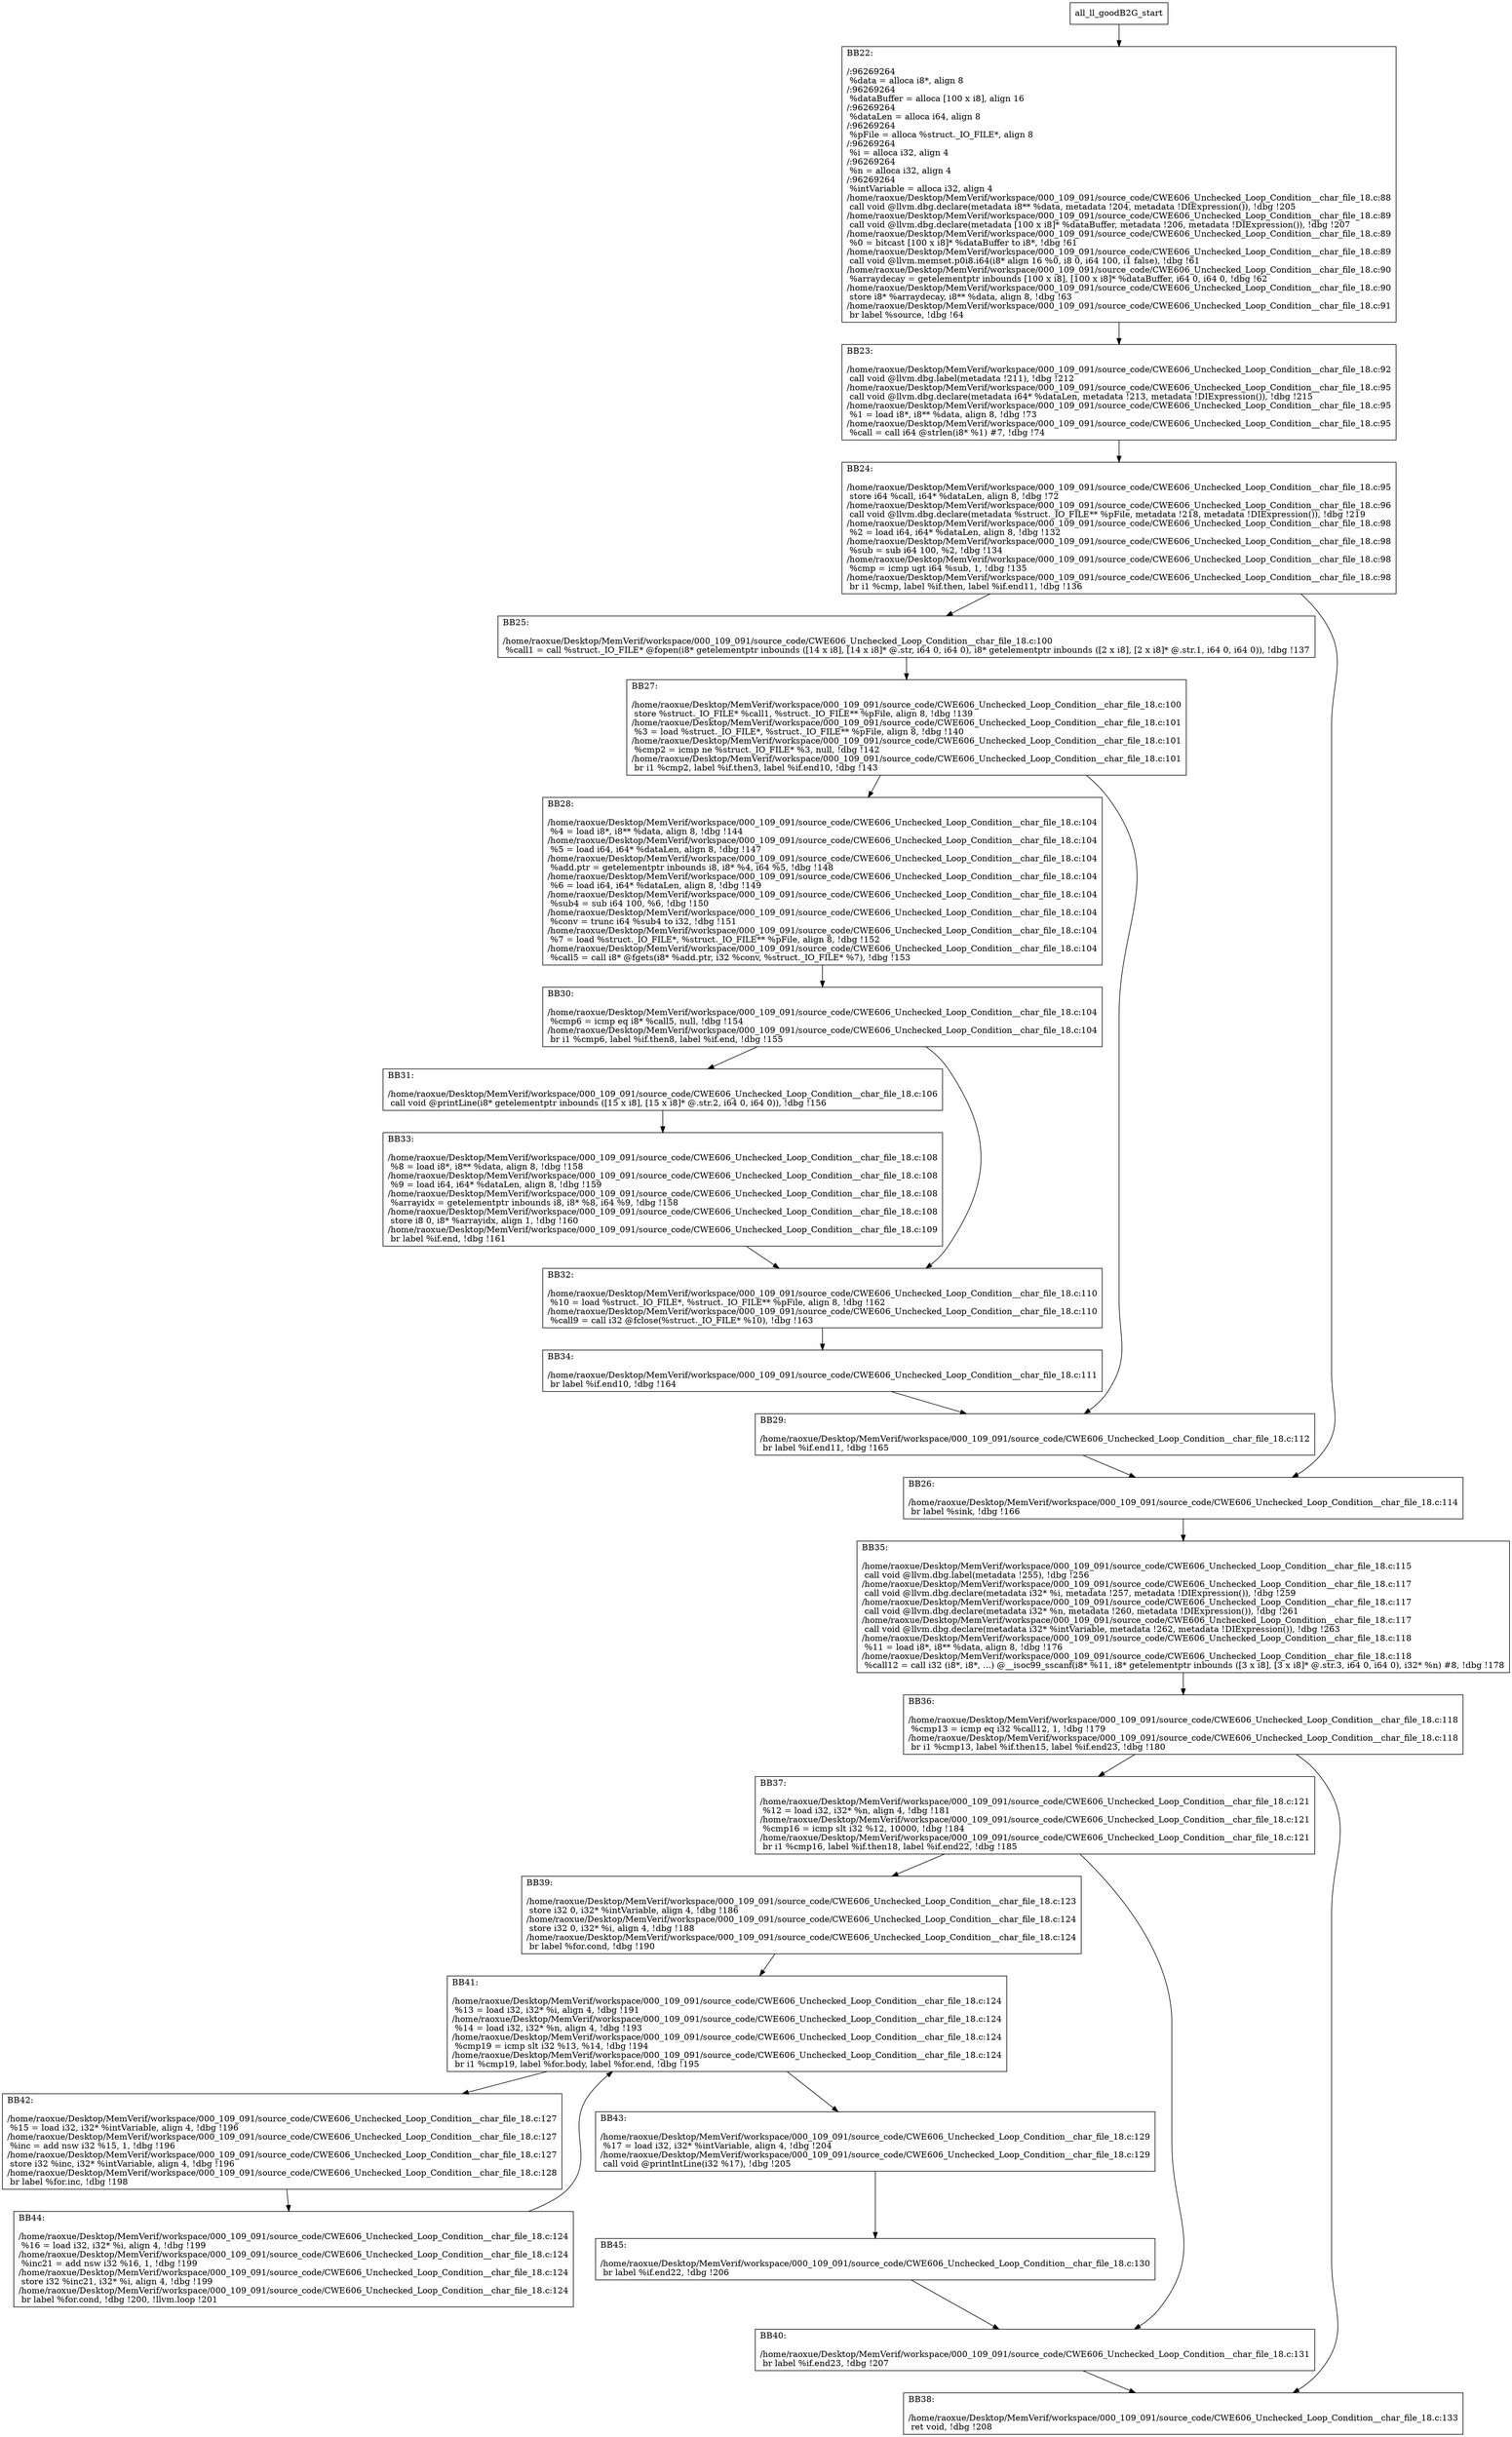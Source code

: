 digraph "CFG for'all_ll_goodB2G' function" {
	BBall_ll_goodB2G_start[shape=record,label="{all_ll_goodB2G_start}"];
	BBall_ll_goodB2G_start-> all_ll_goodB2GBB22;
	all_ll_goodB2GBB22 [shape=record, label="{BB22:\l\l/:96269264\l
  %data = alloca i8*, align 8\l
/:96269264\l
  %dataBuffer = alloca [100 x i8], align 16\l
/:96269264\l
  %dataLen = alloca i64, align 8\l
/:96269264\l
  %pFile = alloca %struct._IO_FILE*, align 8\l
/:96269264\l
  %i = alloca i32, align 4\l
/:96269264\l
  %n = alloca i32, align 4\l
/:96269264\l
  %intVariable = alloca i32, align 4\l
/home/raoxue/Desktop/MemVerif/workspace/000_109_091/source_code/CWE606_Unchecked_Loop_Condition__char_file_18.c:88\l
  call void @llvm.dbg.declare(metadata i8** %data, metadata !204, metadata !DIExpression()), !dbg !205\l
/home/raoxue/Desktop/MemVerif/workspace/000_109_091/source_code/CWE606_Unchecked_Loop_Condition__char_file_18.c:89\l
  call void @llvm.dbg.declare(metadata [100 x i8]* %dataBuffer, metadata !206, metadata !DIExpression()), !dbg !207\l
/home/raoxue/Desktop/MemVerif/workspace/000_109_091/source_code/CWE606_Unchecked_Loop_Condition__char_file_18.c:89\l
  %0 = bitcast [100 x i8]* %dataBuffer to i8*, !dbg !61\l
/home/raoxue/Desktop/MemVerif/workspace/000_109_091/source_code/CWE606_Unchecked_Loop_Condition__char_file_18.c:89\l
  call void @llvm.memset.p0i8.i64(i8* align 16 %0, i8 0, i64 100, i1 false), !dbg !61\l
/home/raoxue/Desktop/MemVerif/workspace/000_109_091/source_code/CWE606_Unchecked_Loop_Condition__char_file_18.c:90\l
  %arraydecay = getelementptr inbounds [100 x i8], [100 x i8]* %dataBuffer, i64 0, i64 0, !dbg !62\l
/home/raoxue/Desktop/MemVerif/workspace/000_109_091/source_code/CWE606_Unchecked_Loop_Condition__char_file_18.c:90\l
  store i8* %arraydecay, i8** %data, align 8, !dbg !63\l
/home/raoxue/Desktop/MemVerif/workspace/000_109_091/source_code/CWE606_Unchecked_Loop_Condition__char_file_18.c:91\l
  br label %source, !dbg !64\l
}"];
	all_ll_goodB2GBB22-> all_ll_goodB2GBB23;
	all_ll_goodB2GBB23 [shape=record, label="{BB23:\l\l/home/raoxue/Desktop/MemVerif/workspace/000_109_091/source_code/CWE606_Unchecked_Loop_Condition__char_file_18.c:92\l
  call void @llvm.dbg.label(metadata !211), !dbg !212\l
/home/raoxue/Desktop/MemVerif/workspace/000_109_091/source_code/CWE606_Unchecked_Loop_Condition__char_file_18.c:95\l
  call void @llvm.dbg.declare(metadata i64* %dataLen, metadata !213, metadata !DIExpression()), !dbg !215\l
/home/raoxue/Desktop/MemVerif/workspace/000_109_091/source_code/CWE606_Unchecked_Loop_Condition__char_file_18.c:95\l
  %1 = load i8*, i8** %data, align 8, !dbg !73\l
/home/raoxue/Desktop/MemVerif/workspace/000_109_091/source_code/CWE606_Unchecked_Loop_Condition__char_file_18.c:95\l
  %call = call i64 @strlen(i8* %1) #7, !dbg !74\l
}"];
	all_ll_goodB2GBB23-> all_ll_goodB2GBB24;
	all_ll_goodB2GBB24 [shape=record, label="{BB24:\l\l/home/raoxue/Desktop/MemVerif/workspace/000_109_091/source_code/CWE606_Unchecked_Loop_Condition__char_file_18.c:95\l
  store i64 %call, i64* %dataLen, align 8, !dbg !72\l
/home/raoxue/Desktop/MemVerif/workspace/000_109_091/source_code/CWE606_Unchecked_Loop_Condition__char_file_18.c:96\l
  call void @llvm.dbg.declare(metadata %struct._IO_FILE** %pFile, metadata !218, metadata !DIExpression()), !dbg !219\l
/home/raoxue/Desktop/MemVerif/workspace/000_109_091/source_code/CWE606_Unchecked_Loop_Condition__char_file_18.c:98\l
  %2 = load i64, i64* %dataLen, align 8, !dbg !132\l
/home/raoxue/Desktop/MemVerif/workspace/000_109_091/source_code/CWE606_Unchecked_Loop_Condition__char_file_18.c:98\l
  %sub = sub i64 100, %2, !dbg !134\l
/home/raoxue/Desktop/MemVerif/workspace/000_109_091/source_code/CWE606_Unchecked_Loop_Condition__char_file_18.c:98\l
  %cmp = icmp ugt i64 %sub, 1, !dbg !135\l
/home/raoxue/Desktop/MemVerif/workspace/000_109_091/source_code/CWE606_Unchecked_Loop_Condition__char_file_18.c:98\l
  br i1 %cmp, label %if.then, label %if.end11, !dbg !136\l
}"];
	all_ll_goodB2GBB24-> all_ll_goodB2GBB25;
	all_ll_goodB2GBB24-> all_ll_goodB2GBB26;
	all_ll_goodB2GBB25 [shape=record, label="{BB25:\l\l/home/raoxue/Desktop/MemVerif/workspace/000_109_091/source_code/CWE606_Unchecked_Loop_Condition__char_file_18.c:100\l
  %call1 = call %struct._IO_FILE* @fopen(i8* getelementptr inbounds ([14 x i8], [14 x i8]* @.str, i64 0, i64 0), i8* getelementptr inbounds ([2 x i8], [2 x i8]* @.str.1, i64 0, i64 0)), !dbg !137\l
}"];
	all_ll_goodB2GBB25-> all_ll_goodB2GBB27;
	all_ll_goodB2GBB27 [shape=record, label="{BB27:\l\l/home/raoxue/Desktop/MemVerif/workspace/000_109_091/source_code/CWE606_Unchecked_Loop_Condition__char_file_18.c:100\l
  store %struct._IO_FILE* %call1, %struct._IO_FILE** %pFile, align 8, !dbg !139\l
/home/raoxue/Desktop/MemVerif/workspace/000_109_091/source_code/CWE606_Unchecked_Loop_Condition__char_file_18.c:101\l
  %3 = load %struct._IO_FILE*, %struct._IO_FILE** %pFile, align 8, !dbg !140\l
/home/raoxue/Desktop/MemVerif/workspace/000_109_091/source_code/CWE606_Unchecked_Loop_Condition__char_file_18.c:101\l
  %cmp2 = icmp ne %struct._IO_FILE* %3, null, !dbg !142\l
/home/raoxue/Desktop/MemVerif/workspace/000_109_091/source_code/CWE606_Unchecked_Loop_Condition__char_file_18.c:101\l
  br i1 %cmp2, label %if.then3, label %if.end10, !dbg !143\l
}"];
	all_ll_goodB2GBB27-> all_ll_goodB2GBB28;
	all_ll_goodB2GBB27-> all_ll_goodB2GBB29;
	all_ll_goodB2GBB28 [shape=record, label="{BB28:\l\l/home/raoxue/Desktop/MemVerif/workspace/000_109_091/source_code/CWE606_Unchecked_Loop_Condition__char_file_18.c:104\l
  %4 = load i8*, i8** %data, align 8, !dbg !144\l
/home/raoxue/Desktop/MemVerif/workspace/000_109_091/source_code/CWE606_Unchecked_Loop_Condition__char_file_18.c:104\l
  %5 = load i64, i64* %dataLen, align 8, !dbg !147\l
/home/raoxue/Desktop/MemVerif/workspace/000_109_091/source_code/CWE606_Unchecked_Loop_Condition__char_file_18.c:104\l
  %add.ptr = getelementptr inbounds i8, i8* %4, i64 %5, !dbg !148\l
/home/raoxue/Desktop/MemVerif/workspace/000_109_091/source_code/CWE606_Unchecked_Loop_Condition__char_file_18.c:104\l
  %6 = load i64, i64* %dataLen, align 8, !dbg !149\l
/home/raoxue/Desktop/MemVerif/workspace/000_109_091/source_code/CWE606_Unchecked_Loop_Condition__char_file_18.c:104\l
  %sub4 = sub i64 100, %6, !dbg !150\l
/home/raoxue/Desktop/MemVerif/workspace/000_109_091/source_code/CWE606_Unchecked_Loop_Condition__char_file_18.c:104\l
  %conv = trunc i64 %sub4 to i32, !dbg !151\l
/home/raoxue/Desktop/MemVerif/workspace/000_109_091/source_code/CWE606_Unchecked_Loop_Condition__char_file_18.c:104\l
  %7 = load %struct._IO_FILE*, %struct._IO_FILE** %pFile, align 8, !dbg !152\l
/home/raoxue/Desktop/MemVerif/workspace/000_109_091/source_code/CWE606_Unchecked_Loop_Condition__char_file_18.c:104\l
  %call5 = call i8* @fgets(i8* %add.ptr, i32 %conv, %struct._IO_FILE* %7), !dbg !153\l
}"];
	all_ll_goodB2GBB28-> all_ll_goodB2GBB30;
	all_ll_goodB2GBB30 [shape=record, label="{BB30:\l\l/home/raoxue/Desktop/MemVerif/workspace/000_109_091/source_code/CWE606_Unchecked_Loop_Condition__char_file_18.c:104\l
  %cmp6 = icmp eq i8* %call5, null, !dbg !154\l
/home/raoxue/Desktop/MemVerif/workspace/000_109_091/source_code/CWE606_Unchecked_Loop_Condition__char_file_18.c:104\l
  br i1 %cmp6, label %if.then8, label %if.end, !dbg !155\l
}"];
	all_ll_goodB2GBB30-> all_ll_goodB2GBB31;
	all_ll_goodB2GBB30-> all_ll_goodB2GBB32;
	all_ll_goodB2GBB31 [shape=record, label="{BB31:\l\l/home/raoxue/Desktop/MemVerif/workspace/000_109_091/source_code/CWE606_Unchecked_Loop_Condition__char_file_18.c:106\l
  call void @printLine(i8* getelementptr inbounds ([15 x i8], [15 x i8]* @.str.2, i64 0, i64 0)), !dbg !156\l
}"];
	all_ll_goodB2GBB31-> all_ll_goodB2GBB33;
	all_ll_goodB2GBB33 [shape=record, label="{BB33:\l\l/home/raoxue/Desktop/MemVerif/workspace/000_109_091/source_code/CWE606_Unchecked_Loop_Condition__char_file_18.c:108\l
  %8 = load i8*, i8** %data, align 8, !dbg !158\l
/home/raoxue/Desktop/MemVerif/workspace/000_109_091/source_code/CWE606_Unchecked_Loop_Condition__char_file_18.c:108\l
  %9 = load i64, i64* %dataLen, align 8, !dbg !159\l
/home/raoxue/Desktop/MemVerif/workspace/000_109_091/source_code/CWE606_Unchecked_Loop_Condition__char_file_18.c:108\l
  %arrayidx = getelementptr inbounds i8, i8* %8, i64 %9, !dbg !158\l
/home/raoxue/Desktop/MemVerif/workspace/000_109_091/source_code/CWE606_Unchecked_Loop_Condition__char_file_18.c:108\l
  store i8 0, i8* %arrayidx, align 1, !dbg !160\l
/home/raoxue/Desktop/MemVerif/workspace/000_109_091/source_code/CWE606_Unchecked_Loop_Condition__char_file_18.c:109\l
  br label %if.end, !dbg !161\l
}"];
	all_ll_goodB2GBB33-> all_ll_goodB2GBB32;
	all_ll_goodB2GBB32 [shape=record, label="{BB32:\l\l/home/raoxue/Desktop/MemVerif/workspace/000_109_091/source_code/CWE606_Unchecked_Loop_Condition__char_file_18.c:110\l
  %10 = load %struct._IO_FILE*, %struct._IO_FILE** %pFile, align 8, !dbg !162\l
/home/raoxue/Desktop/MemVerif/workspace/000_109_091/source_code/CWE606_Unchecked_Loop_Condition__char_file_18.c:110\l
  %call9 = call i32 @fclose(%struct._IO_FILE* %10), !dbg !163\l
}"];
	all_ll_goodB2GBB32-> all_ll_goodB2GBB34;
	all_ll_goodB2GBB34 [shape=record, label="{BB34:\l\l/home/raoxue/Desktop/MemVerif/workspace/000_109_091/source_code/CWE606_Unchecked_Loop_Condition__char_file_18.c:111\l
  br label %if.end10, !dbg !164\l
}"];
	all_ll_goodB2GBB34-> all_ll_goodB2GBB29;
	all_ll_goodB2GBB29 [shape=record, label="{BB29:\l\l/home/raoxue/Desktop/MemVerif/workspace/000_109_091/source_code/CWE606_Unchecked_Loop_Condition__char_file_18.c:112\l
  br label %if.end11, !dbg !165\l
}"];
	all_ll_goodB2GBB29-> all_ll_goodB2GBB26;
	all_ll_goodB2GBB26 [shape=record, label="{BB26:\l\l/home/raoxue/Desktop/MemVerif/workspace/000_109_091/source_code/CWE606_Unchecked_Loop_Condition__char_file_18.c:114\l
  br label %sink, !dbg !166\l
}"];
	all_ll_goodB2GBB26-> all_ll_goodB2GBB35;
	all_ll_goodB2GBB35 [shape=record, label="{BB35:\l\l/home/raoxue/Desktop/MemVerif/workspace/000_109_091/source_code/CWE606_Unchecked_Loop_Condition__char_file_18.c:115\l
  call void @llvm.dbg.label(metadata !255), !dbg !256\l
/home/raoxue/Desktop/MemVerif/workspace/000_109_091/source_code/CWE606_Unchecked_Loop_Condition__char_file_18.c:117\l
  call void @llvm.dbg.declare(metadata i32* %i, metadata !257, metadata !DIExpression()), !dbg !259\l
/home/raoxue/Desktop/MemVerif/workspace/000_109_091/source_code/CWE606_Unchecked_Loop_Condition__char_file_18.c:117\l
  call void @llvm.dbg.declare(metadata i32* %n, metadata !260, metadata !DIExpression()), !dbg !261\l
/home/raoxue/Desktop/MemVerif/workspace/000_109_091/source_code/CWE606_Unchecked_Loop_Condition__char_file_18.c:117\l
  call void @llvm.dbg.declare(metadata i32* %intVariable, metadata !262, metadata !DIExpression()), !dbg !263\l
/home/raoxue/Desktop/MemVerif/workspace/000_109_091/source_code/CWE606_Unchecked_Loop_Condition__char_file_18.c:118\l
  %11 = load i8*, i8** %data, align 8, !dbg !176\l
/home/raoxue/Desktop/MemVerif/workspace/000_109_091/source_code/CWE606_Unchecked_Loop_Condition__char_file_18.c:118\l
  %call12 = call i32 (i8*, i8*, ...) @__isoc99_sscanf(i8* %11, i8* getelementptr inbounds ([3 x i8], [3 x i8]* @.str.3, i64 0, i64 0), i32* %n) #8, !dbg !178\l
}"];
	all_ll_goodB2GBB35-> all_ll_goodB2GBB36;
	all_ll_goodB2GBB36 [shape=record, label="{BB36:\l\l/home/raoxue/Desktop/MemVerif/workspace/000_109_091/source_code/CWE606_Unchecked_Loop_Condition__char_file_18.c:118\l
  %cmp13 = icmp eq i32 %call12, 1, !dbg !179\l
/home/raoxue/Desktop/MemVerif/workspace/000_109_091/source_code/CWE606_Unchecked_Loop_Condition__char_file_18.c:118\l
  br i1 %cmp13, label %if.then15, label %if.end23, !dbg !180\l
}"];
	all_ll_goodB2GBB36-> all_ll_goodB2GBB37;
	all_ll_goodB2GBB36-> all_ll_goodB2GBB38;
	all_ll_goodB2GBB37 [shape=record, label="{BB37:\l\l/home/raoxue/Desktop/MemVerif/workspace/000_109_091/source_code/CWE606_Unchecked_Loop_Condition__char_file_18.c:121\l
  %12 = load i32, i32* %n, align 4, !dbg !181\l
/home/raoxue/Desktop/MemVerif/workspace/000_109_091/source_code/CWE606_Unchecked_Loop_Condition__char_file_18.c:121\l
  %cmp16 = icmp slt i32 %12, 10000, !dbg !184\l
/home/raoxue/Desktop/MemVerif/workspace/000_109_091/source_code/CWE606_Unchecked_Loop_Condition__char_file_18.c:121\l
  br i1 %cmp16, label %if.then18, label %if.end22, !dbg !185\l
}"];
	all_ll_goodB2GBB37-> all_ll_goodB2GBB39;
	all_ll_goodB2GBB37-> all_ll_goodB2GBB40;
	all_ll_goodB2GBB39 [shape=record, label="{BB39:\l\l/home/raoxue/Desktop/MemVerif/workspace/000_109_091/source_code/CWE606_Unchecked_Loop_Condition__char_file_18.c:123\l
  store i32 0, i32* %intVariable, align 4, !dbg !186\l
/home/raoxue/Desktop/MemVerif/workspace/000_109_091/source_code/CWE606_Unchecked_Loop_Condition__char_file_18.c:124\l
  store i32 0, i32* %i, align 4, !dbg !188\l
/home/raoxue/Desktop/MemVerif/workspace/000_109_091/source_code/CWE606_Unchecked_Loop_Condition__char_file_18.c:124\l
  br label %for.cond, !dbg !190\l
}"];
	all_ll_goodB2GBB39-> all_ll_goodB2GBB41;
	all_ll_goodB2GBB41 [shape=record, label="{BB41:\l\l/home/raoxue/Desktop/MemVerif/workspace/000_109_091/source_code/CWE606_Unchecked_Loop_Condition__char_file_18.c:124\l
  %13 = load i32, i32* %i, align 4, !dbg !191\l
/home/raoxue/Desktop/MemVerif/workspace/000_109_091/source_code/CWE606_Unchecked_Loop_Condition__char_file_18.c:124\l
  %14 = load i32, i32* %n, align 4, !dbg !193\l
/home/raoxue/Desktop/MemVerif/workspace/000_109_091/source_code/CWE606_Unchecked_Loop_Condition__char_file_18.c:124\l
  %cmp19 = icmp slt i32 %13, %14, !dbg !194\l
/home/raoxue/Desktop/MemVerif/workspace/000_109_091/source_code/CWE606_Unchecked_Loop_Condition__char_file_18.c:124\l
  br i1 %cmp19, label %for.body, label %for.end, !dbg !195\l
}"];
	all_ll_goodB2GBB41-> all_ll_goodB2GBB42;
	all_ll_goodB2GBB41-> all_ll_goodB2GBB43;
	all_ll_goodB2GBB42 [shape=record, label="{BB42:\l\l/home/raoxue/Desktop/MemVerif/workspace/000_109_091/source_code/CWE606_Unchecked_Loop_Condition__char_file_18.c:127\l
  %15 = load i32, i32* %intVariable, align 4, !dbg !196\l
/home/raoxue/Desktop/MemVerif/workspace/000_109_091/source_code/CWE606_Unchecked_Loop_Condition__char_file_18.c:127\l
  %inc = add nsw i32 %15, 1, !dbg !196\l
/home/raoxue/Desktop/MemVerif/workspace/000_109_091/source_code/CWE606_Unchecked_Loop_Condition__char_file_18.c:127\l
  store i32 %inc, i32* %intVariable, align 4, !dbg !196\l
/home/raoxue/Desktop/MemVerif/workspace/000_109_091/source_code/CWE606_Unchecked_Loop_Condition__char_file_18.c:128\l
  br label %for.inc, !dbg !198\l
}"];
	all_ll_goodB2GBB42-> all_ll_goodB2GBB44;
	all_ll_goodB2GBB44 [shape=record, label="{BB44:\l\l/home/raoxue/Desktop/MemVerif/workspace/000_109_091/source_code/CWE606_Unchecked_Loop_Condition__char_file_18.c:124\l
  %16 = load i32, i32* %i, align 4, !dbg !199\l
/home/raoxue/Desktop/MemVerif/workspace/000_109_091/source_code/CWE606_Unchecked_Loop_Condition__char_file_18.c:124\l
  %inc21 = add nsw i32 %16, 1, !dbg !199\l
/home/raoxue/Desktop/MemVerif/workspace/000_109_091/source_code/CWE606_Unchecked_Loop_Condition__char_file_18.c:124\l
  store i32 %inc21, i32* %i, align 4, !dbg !199\l
/home/raoxue/Desktop/MemVerif/workspace/000_109_091/source_code/CWE606_Unchecked_Loop_Condition__char_file_18.c:124\l
  br label %for.cond, !dbg !200, !llvm.loop !201\l
}"];
	all_ll_goodB2GBB44-> all_ll_goodB2GBB41;
	all_ll_goodB2GBB43 [shape=record, label="{BB43:\l\l/home/raoxue/Desktop/MemVerif/workspace/000_109_091/source_code/CWE606_Unchecked_Loop_Condition__char_file_18.c:129\l
  %17 = load i32, i32* %intVariable, align 4, !dbg !204\l
/home/raoxue/Desktop/MemVerif/workspace/000_109_091/source_code/CWE606_Unchecked_Loop_Condition__char_file_18.c:129\l
  call void @printIntLine(i32 %17), !dbg !205\l
}"];
	all_ll_goodB2GBB43-> all_ll_goodB2GBB45;
	all_ll_goodB2GBB45 [shape=record, label="{BB45:\l\l/home/raoxue/Desktop/MemVerif/workspace/000_109_091/source_code/CWE606_Unchecked_Loop_Condition__char_file_18.c:130\l
  br label %if.end22, !dbg !206\l
}"];
	all_ll_goodB2GBB45-> all_ll_goodB2GBB40;
	all_ll_goodB2GBB40 [shape=record, label="{BB40:\l\l/home/raoxue/Desktop/MemVerif/workspace/000_109_091/source_code/CWE606_Unchecked_Loop_Condition__char_file_18.c:131\l
  br label %if.end23, !dbg !207\l
}"];
	all_ll_goodB2GBB40-> all_ll_goodB2GBB38;
	all_ll_goodB2GBB38 [shape=record, label="{BB38:\l\l/home/raoxue/Desktop/MemVerif/workspace/000_109_091/source_code/CWE606_Unchecked_Loop_Condition__char_file_18.c:133\l
  ret void, !dbg !208\l
}"];
}
